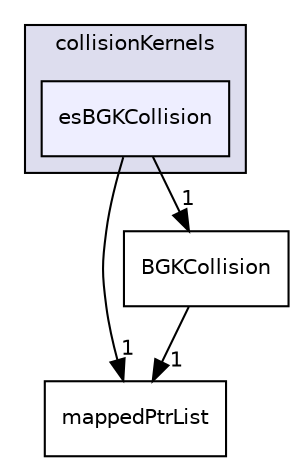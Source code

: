 digraph "esBGKCollision" {
  bgcolor=transparent;
  compound=true
  node [ fontsize="10", fontname="Helvetica"];
  edge [ labelfontsize="10", labelfontname="Helvetica"];
  subgraph clusterdir_dcaab70d6b339fee7d25e4c0fea4327e {
    graph [ bgcolor="#ddddee", pencolor="black", label="collisionKernels" fontname="Helvetica", fontsize="10", URL="dir_dcaab70d6b339fee7d25e4c0fea4327e.html"]
  dir_35143c3070a1983419c0d5eae9a012a8 [shape=box, label="esBGKCollision", style="filled", fillcolor="#eeeeff", pencolor="black", URL="dir_35143c3070a1983419c0d5eae9a012a8.html"];
  }
  dir_b32b5f83daaa5a3afa205645027e300d [shape=box label="mappedPtrList" URL="dir_b32b5f83daaa5a3afa205645027e300d.html"];
  dir_72895c4e0973a5fb9659f99bc713508d [shape=box label="BGKCollision" URL="dir_72895c4e0973a5fb9659f99bc713508d.html"];
  dir_72895c4e0973a5fb9659f99bc713508d->dir_b32b5f83daaa5a3afa205645027e300d [headlabel="1", labeldistance=1.5 headhref="dir_000053_000227.html"];
  dir_35143c3070a1983419c0d5eae9a012a8->dir_b32b5f83daaa5a3afa205645027e300d [headlabel="1", labeldistance=1.5 headhref="dir_000138_000227.html"];
  dir_35143c3070a1983419c0d5eae9a012a8->dir_72895c4e0973a5fb9659f99bc713508d [headlabel="1", labeldistance=1.5 headhref="dir_000138_000053.html"];
}
